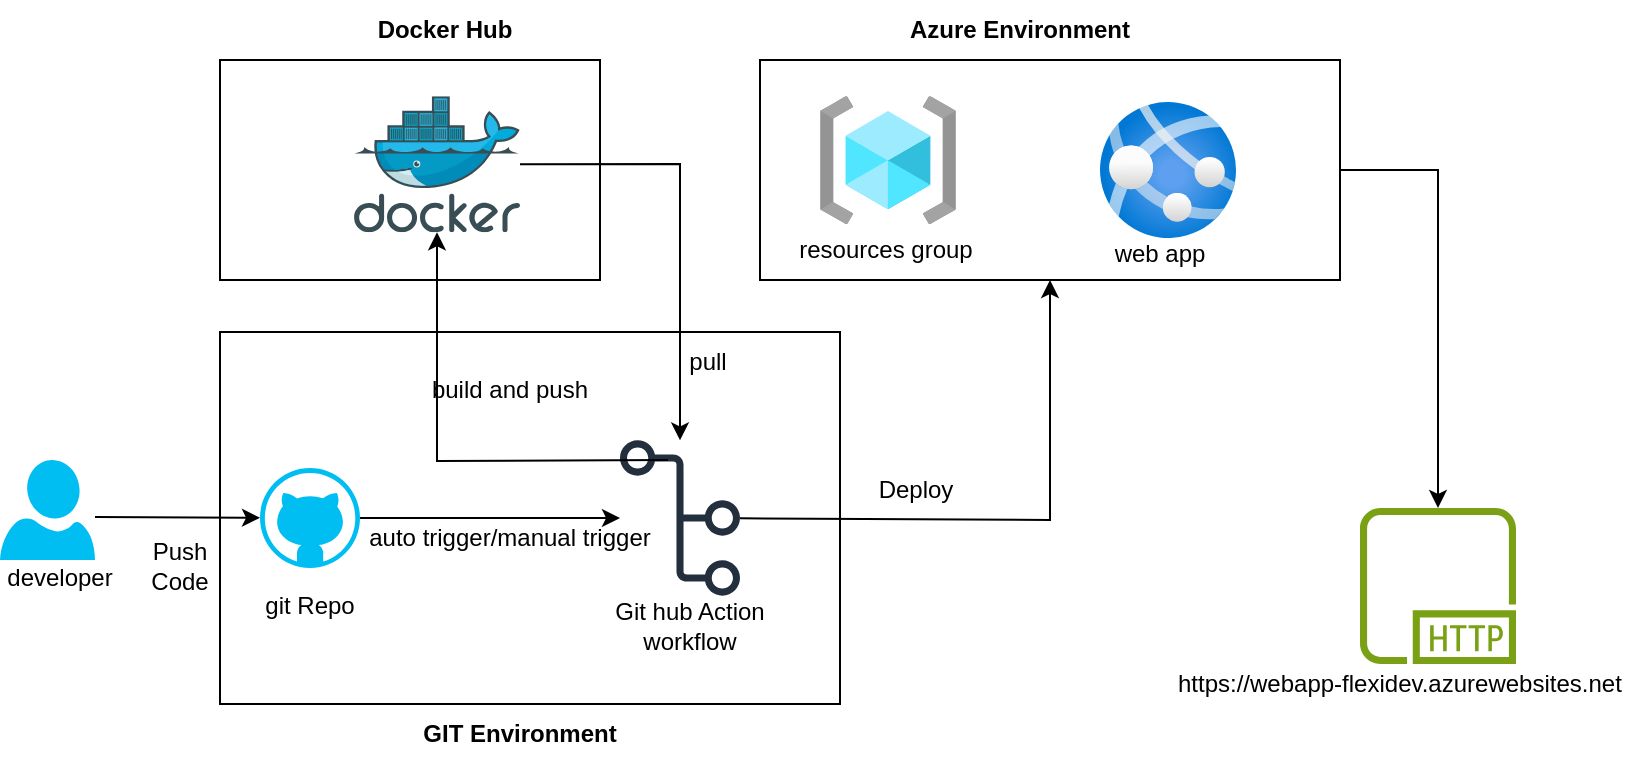 <mxfile version="26.0.6">
  <diagram name="Halaman-1" id="1utaJIoIHonQ7S7XrzGS">
    <mxGraphModel dx="1050" dy="569" grid="1" gridSize="10" guides="1" tooltips="1" connect="1" arrows="1" fold="1" page="1" pageScale="1" pageWidth="827" pageHeight="1169" math="0" shadow="0">
      <root>
        <mxCell id="0" />
        <mxCell id="1" parent="0" />
        <mxCell id="38Y2rK4nvV_GqymlI0lO-3" value="" style="verticalLabelPosition=bottom;html=1;verticalAlign=top;align=center;strokeColor=none;fillColor=#00BEF2;shape=mxgraph.azure.user;" vertex="1" parent="1">
          <mxGeometry x="10" y="370" width="47.5" height="50" as="geometry" />
        </mxCell>
        <mxCell id="38Y2rK4nvV_GqymlI0lO-8" value="" style="rounded=0;whiteSpace=wrap;html=1;" vertex="1" parent="1">
          <mxGeometry x="120" y="306" width="310" height="186" as="geometry" />
        </mxCell>
        <mxCell id="38Y2rK4nvV_GqymlI0lO-9" value="" style="sketch=0;outlineConnect=0;fontColor=#232F3E;gradientColor=none;fillColor=#232F3D;strokeColor=none;dashed=0;verticalLabelPosition=bottom;verticalAlign=top;align=center;html=1;fontSize=12;fontStyle=0;aspect=fixed;pointerEvents=1;shape=mxgraph.aws4.git_repository;" vertex="1" parent="1">
          <mxGeometry x="320" y="360" width="60" height="78" as="geometry" />
        </mxCell>
        <mxCell id="38Y2rK4nvV_GqymlI0lO-17" style="edgeStyle=orthogonalEdgeStyle;rounded=0;orthogonalLoop=1;jettySize=auto;html=1;exitX=1;exitY=0.5;exitDx=0;exitDy=0;exitPerimeter=0;" edge="1" parent="1" source="38Y2rK4nvV_GqymlI0lO-10" target="38Y2rK4nvV_GqymlI0lO-9">
          <mxGeometry relative="1" as="geometry">
            <mxPoint x="175" y="360" as="sourcePoint" />
            <mxPoint x="270" y="400" as="targetPoint" />
          </mxGeometry>
        </mxCell>
        <mxCell id="38Y2rK4nvV_GqymlI0lO-10" value="" style="verticalLabelPosition=bottom;html=1;verticalAlign=top;align=center;strokeColor=none;fillColor=#00BEF2;shape=mxgraph.azure.github_code;pointerEvents=1;" vertex="1" parent="1">
          <mxGeometry x="140" y="374" width="50" height="50" as="geometry" />
        </mxCell>
        <mxCell id="38Y2rK4nvV_GqymlI0lO-42" style="edgeStyle=orthogonalEdgeStyle;rounded=0;orthogonalLoop=1;jettySize=auto;html=1;" edge="1" parent="1" source="38Y2rK4nvV_GqymlI0lO-12" target="38Y2rK4nvV_GqymlI0lO-41">
          <mxGeometry relative="1" as="geometry" />
        </mxCell>
        <mxCell id="38Y2rK4nvV_GqymlI0lO-12" value="" style="rounded=0;whiteSpace=wrap;html=1;" vertex="1" parent="1">
          <mxGeometry x="390" y="170" width="290" height="110" as="geometry" />
        </mxCell>
        <mxCell id="38Y2rK4nvV_GqymlI0lO-13" value="" style="rounded=0;whiteSpace=wrap;html=1;" vertex="1" parent="1">
          <mxGeometry x="120" y="170" width="190" height="110" as="geometry" />
        </mxCell>
        <mxCell id="38Y2rK4nvV_GqymlI0lO-16" value="" style="endArrow=classic;html=1;rounded=0;" edge="1" parent="1" target="38Y2rK4nvV_GqymlI0lO-10">
          <mxGeometry width="50" height="50" relative="1" as="geometry">
            <mxPoint x="57.5" y="398.5" as="sourcePoint" />
            <mxPoint x="147.5" y="398.5" as="targetPoint" />
          </mxGeometry>
        </mxCell>
        <mxCell id="38Y2rK4nvV_GqymlI0lO-19" value="" style="image;sketch=0;aspect=fixed;html=1;points=[];align=center;fontSize=12;image=img/lib/mscae/Docker.svg;" vertex="1" parent="1">
          <mxGeometry x="187" y="188.1" width="83" height="68.06" as="geometry" />
        </mxCell>
        <mxCell id="38Y2rK4nvV_GqymlI0lO-20" style="edgeStyle=orthogonalEdgeStyle;rounded=0;orthogonalLoop=1;jettySize=auto;html=1;" edge="1" parent="1" target="38Y2rK4nvV_GqymlI0lO-19">
          <mxGeometry relative="1" as="geometry">
            <mxPoint x="344" y="370" as="sourcePoint" />
            <mxPoint x="244.02" y="201.018" as="targetPoint" />
          </mxGeometry>
        </mxCell>
        <mxCell id="38Y2rK4nvV_GqymlI0lO-21" value="" style="endArrow=classic;html=1;rounded=0;" edge="1" parent="1" source="38Y2rK4nvV_GqymlI0lO-19" target="38Y2rK4nvV_GqymlI0lO-9">
          <mxGeometry width="50" height="50" relative="1" as="geometry">
            <mxPoint x="390" y="320" as="sourcePoint" />
            <mxPoint x="440" y="270" as="targetPoint" />
            <Array as="points">
              <mxPoint x="350" y="222" />
            </Array>
          </mxGeometry>
        </mxCell>
        <mxCell id="38Y2rK4nvV_GqymlI0lO-22" value="" style="endArrow=classic;html=1;rounded=0;" edge="1" parent="1" source="38Y2rK4nvV_GqymlI0lO-9" target="38Y2rK4nvV_GqymlI0lO-12">
          <mxGeometry width="50" height="50" relative="1" as="geometry">
            <mxPoint x="738.96" y="418.07" as="sourcePoint" />
            <mxPoint x="430.0" y="370.002" as="targetPoint" />
            <Array as="points">
              <mxPoint x="535" y="400" />
            </Array>
          </mxGeometry>
        </mxCell>
        <mxCell id="38Y2rK4nvV_GqymlI0lO-23" value="" style="image;aspect=fixed;html=1;points=[];align=center;fontSize=12;image=img/lib/azure2/general/Resource_Groups.svg;" vertex="1" parent="1">
          <mxGeometry x="420" y="188.1" width="68" height="64" as="geometry" />
        </mxCell>
        <mxCell id="38Y2rK4nvV_GqymlI0lO-24" value="" style="image;aspect=fixed;html=1;points=[];align=center;fontSize=12;image=img/lib/azure2/app_services/App_Services.svg;" vertex="1" parent="1">
          <mxGeometry x="560" y="191" width="68" height="68" as="geometry" />
        </mxCell>
        <mxCell id="38Y2rK4nvV_GqymlI0lO-25" value="Push Code" style="text;html=1;align=center;verticalAlign=middle;whiteSpace=wrap;rounded=0;" vertex="1" parent="1">
          <mxGeometry x="70" y="408" width="60" height="30" as="geometry" />
        </mxCell>
        <mxCell id="38Y2rK4nvV_GqymlI0lO-26" value="developer" style="text;html=1;align=center;verticalAlign=middle;whiteSpace=wrap;rounded=0;" vertex="1" parent="1">
          <mxGeometry x="10" y="408" width="60" height="42" as="geometry" />
        </mxCell>
        <mxCell id="38Y2rK4nvV_GqymlI0lO-27" value="git Repo" style="text;html=1;align=center;verticalAlign=middle;whiteSpace=wrap;rounded=0;" vertex="1" parent="1">
          <mxGeometry x="135" y="428" width="60" height="30" as="geometry" />
        </mxCell>
        <mxCell id="38Y2rK4nvV_GqymlI0lO-28" value="build and push" style="text;html=1;align=center;verticalAlign=middle;whiteSpace=wrap;rounded=0;" vertex="1" parent="1">
          <mxGeometry x="220" y="320" width="90" height="30" as="geometry" />
        </mxCell>
        <mxCell id="38Y2rK4nvV_GqymlI0lO-29" value="pull" style="text;html=1;align=center;verticalAlign=middle;whiteSpace=wrap;rounded=0;" vertex="1" parent="1">
          <mxGeometry x="334" y="306" width="60" height="30" as="geometry" />
        </mxCell>
        <mxCell id="38Y2rK4nvV_GqymlI0lO-30" value="Git hub Action workflow" style="text;html=1;align=center;verticalAlign=middle;whiteSpace=wrap;rounded=0;" vertex="1" parent="1">
          <mxGeometry x="300" y="438" width="110" height="30" as="geometry" />
        </mxCell>
        <mxCell id="38Y2rK4nvV_GqymlI0lO-31" value="auto trigger/manual trigger" style="text;html=1;align=center;verticalAlign=middle;whiteSpace=wrap;rounded=0;" vertex="1" parent="1">
          <mxGeometry x="185" y="394" width="160" height="30" as="geometry" />
        </mxCell>
        <mxCell id="38Y2rK4nvV_GqymlI0lO-32" value="resources group" style="text;html=1;align=center;verticalAlign=middle;whiteSpace=wrap;rounded=0;" vertex="1" parent="1">
          <mxGeometry x="404" y="250" width="98" height="30" as="geometry" />
        </mxCell>
        <mxCell id="38Y2rK4nvV_GqymlI0lO-33" value="web app" style="text;html=1;align=center;verticalAlign=middle;whiteSpace=wrap;rounded=0;" vertex="1" parent="1">
          <mxGeometry x="560" y="252.1" width="60" height="30" as="geometry" />
        </mxCell>
        <mxCell id="38Y2rK4nvV_GqymlI0lO-34" value="GIT Environment" style="text;html=1;align=center;verticalAlign=middle;whiteSpace=wrap;rounded=0;fontStyle=1" vertex="1" parent="1">
          <mxGeometry x="140" y="492" width="260" height="30" as="geometry" />
        </mxCell>
        <mxCell id="38Y2rK4nvV_GqymlI0lO-35" value="&lt;b&gt;Azure Environment&lt;/b&gt;" style="text;html=1;align=center;verticalAlign=middle;whiteSpace=wrap;rounded=0;" vertex="1" parent="1">
          <mxGeometry x="460" y="140" width="120" height="30" as="geometry" />
        </mxCell>
        <mxCell id="38Y2rK4nvV_GqymlI0lO-36" value="&lt;b&gt;Docker Hub&lt;/b&gt;" style="text;html=1;align=center;verticalAlign=middle;whiteSpace=wrap;rounded=0;" vertex="1" parent="1">
          <mxGeometry x="174.5" y="140" width="115" height="30" as="geometry" />
        </mxCell>
        <mxCell id="38Y2rK4nvV_GqymlI0lO-37" value="Deploy" style="text;html=1;align=center;verticalAlign=middle;whiteSpace=wrap;rounded=0;" vertex="1" parent="1">
          <mxGeometry x="438" y="370" width="60" height="30" as="geometry" />
        </mxCell>
        <mxCell id="38Y2rK4nvV_GqymlI0lO-41" value="" style="sketch=0;outlineConnect=0;fontColor=#232F3E;gradientColor=none;fillColor=#7AA116;strokeColor=none;dashed=0;verticalLabelPosition=bottom;verticalAlign=top;align=center;html=1;fontSize=12;fontStyle=0;aspect=fixed;pointerEvents=1;shape=mxgraph.aws4.http_protocol;" vertex="1" parent="1">
          <mxGeometry x="690" y="394" width="78" height="78" as="geometry" />
        </mxCell>
        <UserObject label="https://webapp-flexidev.azurewebsites.net" link="https://webapp-flexidev.azurewebsites.net/" id="38Y2rK4nvV_GqymlI0lO-45">
          <mxCell style="text;whiteSpace=wrap;" vertex="1" parent="1">
            <mxGeometry x="597" y="468" width="230" height="40" as="geometry" />
          </mxCell>
        </UserObject>
      </root>
    </mxGraphModel>
  </diagram>
</mxfile>

